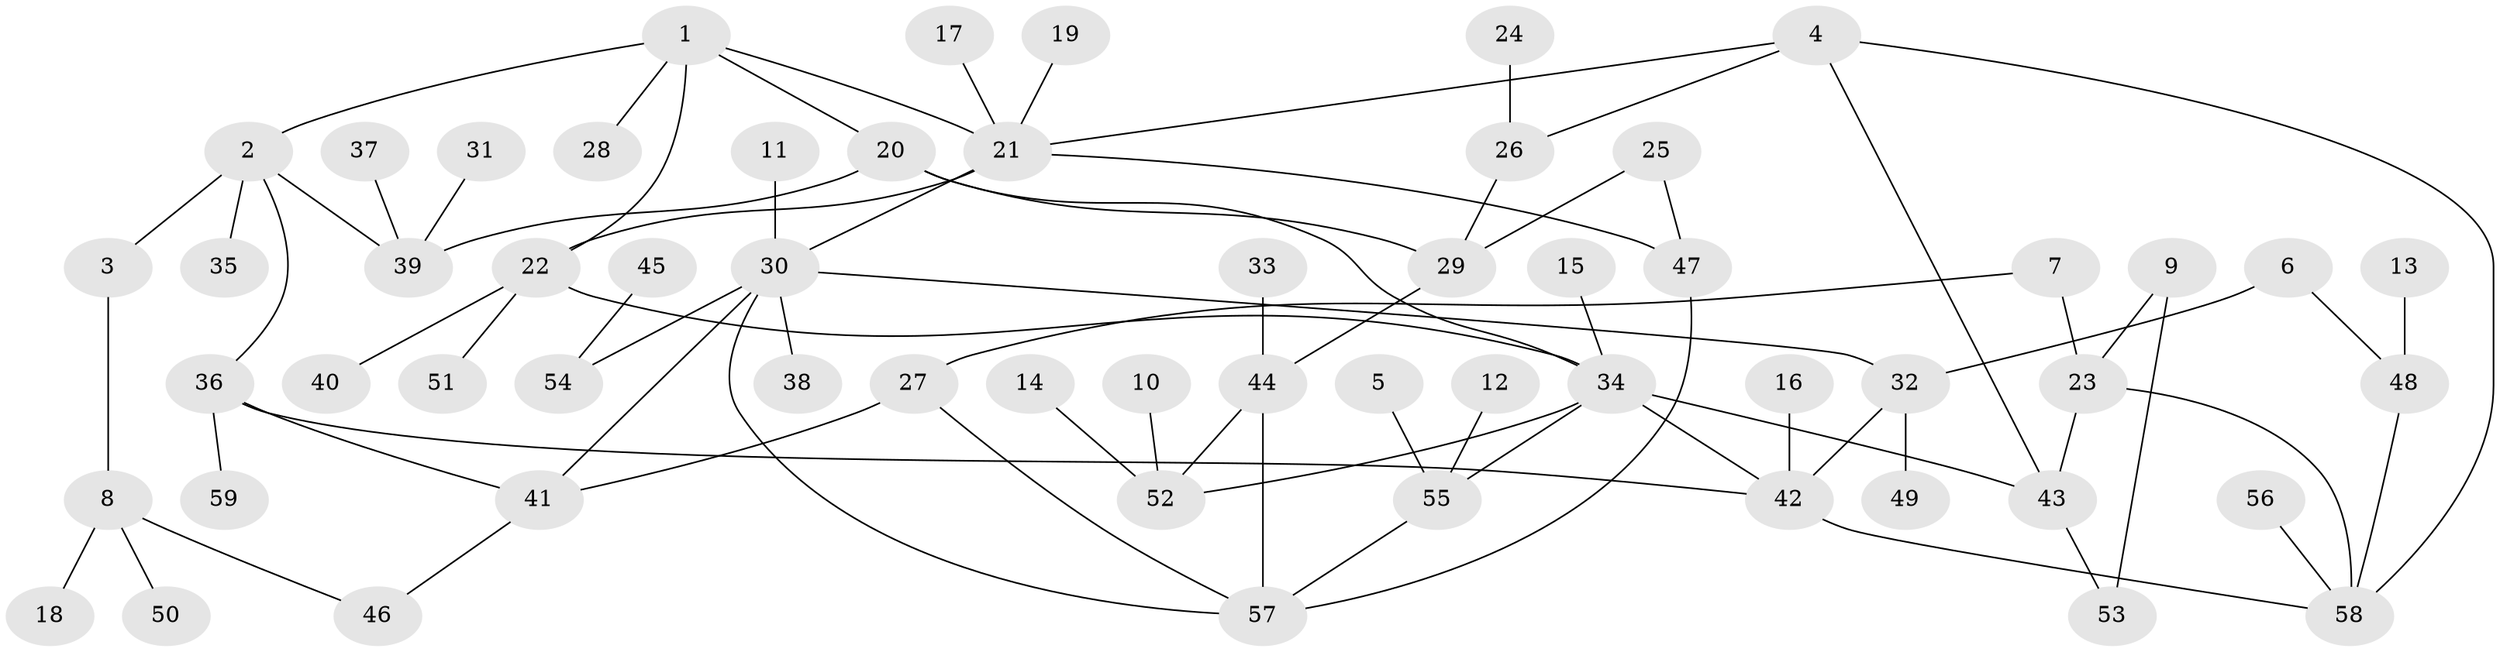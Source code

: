// original degree distribution, {3: 0.1271186440677966, 5: 0.0847457627118644, 8: 0.00847457627118644, 9: 0.00847457627118644, 4: 0.09322033898305085, 2: 0.2542372881355932, 1: 0.4067796610169492, 6: 0.01694915254237288}
// Generated by graph-tools (version 1.1) at 2025/49/03/09/25 03:49:27]
// undirected, 59 vertices, 78 edges
graph export_dot {
graph [start="1"]
  node [color=gray90,style=filled];
  1;
  2;
  3;
  4;
  5;
  6;
  7;
  8;
  9;
  10;
  11;
  12;
  13;
  14;
  15;
  16;
  17;
  18;
  19;
  20;
  21;
  22;
  23;
  24;
  25;
  26;
  27;
  28;
  29;
  30;
  31;
  32;
  33;
  34;
  35;
  36;
  37;
  38;
  39;
  40;
  41;
  42;
  43;
  44;
  45;
  46;
  47;
  48;
  49;
  50;
  51;
  52;
  53;
  54;
  55;
  56;
  57;
  58;
  59;
  1 -- 2 [weight=1.0];
  1 -- 20 [weight=1.0];
  1 -- 21 [weight=1.0];
  1 -- 22 [weight=1.0];
  1 -- 28 [weight=1.0];
  2 -- 3 [weight=1.0];
  2 -- 35 [weight=1.0];
  2 -- 36 [weight=1.0];
  2 -- 39 [weight=1.0];
  3 -- 8 [weight=1.0];
  4 -- 21 [weight=1.0];
  4 -- 26 [weight=1.0];
  4 -- 43 [weight=1.0];
  4 -- 58 [weight=1.0];
  5 -- 55 [weight=1.0];
  6 -- 32 [weight=1.0];
  6 -- 48 [weight=1.0];
  7 -- 23 [weight=1.0];
  7 -- 27 [weight=1.0];
  8 -- 18 [weight=1.0];
  8 -- 46 [weight=1.0];
  8 -- 50 [weight=1.0];
  9 -- 23 [weight=1.0];
  9 -- 53 [weight=1.0];
  10 -- 52 [weight=1.0];
  11 -- 30 [weight=1.0];
  12 -- 55 [weight=1.0];
  13 -- 48 [weight=1.0];
  14 -- 52 [weight=1.0];
  15 -- 34 [weight=1.0];
  16 -- 42 [weight=1.0];
  17 -- 21 [weight=1.0];
  19 -- 21 [weight=1.0];
  20 -- 29 [weight=1.0];
  20 -- 34 [weight=1.0];
  20 -- 39 [weight=1.0];
  21 -- 22 [weight=1.0];
  21 -- 30 [weight=1.0];
  21 -- 47 [weight=1.0];
  22 -- 34 [weight=1.0];
  22 -- 40 [weight=1.0];
  22 -- 51 [weight=1.0];
  23 -- 43 [weight=1.0];
  23 -- 58 [weight=1.0];
  24 -- 26 [weight=1.0];
  25 -- 29 [weight=1.0];
  25 -- 47 [weight=1.0];
  26 -- 29 [weight=1.0];
  27 -- 41 [weight=1.0];
  27 -- 57 [weight=1.0];
  29 -- 44 [weight=1.0];
  30 -- 32 [weight=1.0];
  30 -- 38 [weight=1.0];
  30 -- 41 [weight=1.0];
  30 -- 54 [weight=1.0];
  30 -- 57 [weight=1.0];
  31 -- 39 [weight=1.0];
  32 -- 42 [weight=1.0];
  32 -- 49 [weight=1.0];
  33 -- 44 [weight=1.0];
  34 -- 42 [weight=1.0];
  34 -- 43 [weight=1.0];
  34 -- 52 [weight=1.0];
  34 -- 55 [weight=1.0];
  36 -- 41 [weight=1.0];
  36 -- 42 [weight=1.0];
  36 -- 59 [weight=1.0];
  37 -- 39 [weight=1.0];
  41 -- 46 [weight=1.0];
  42 -- 58 [weight=1.0];
  43 -- 53 [weight=1.0];
  44 -- 52 [weight=1.0];
  44 -- 57 [weight=1.0];
  45 -- 54 [weight=1.0];
  47 -- 57 [weight=1.0];
  48 -- 58 [weight=1.0];
  55 -- 57 [weight=1.0];
  56 -- 58 [weight=1.0];
}
